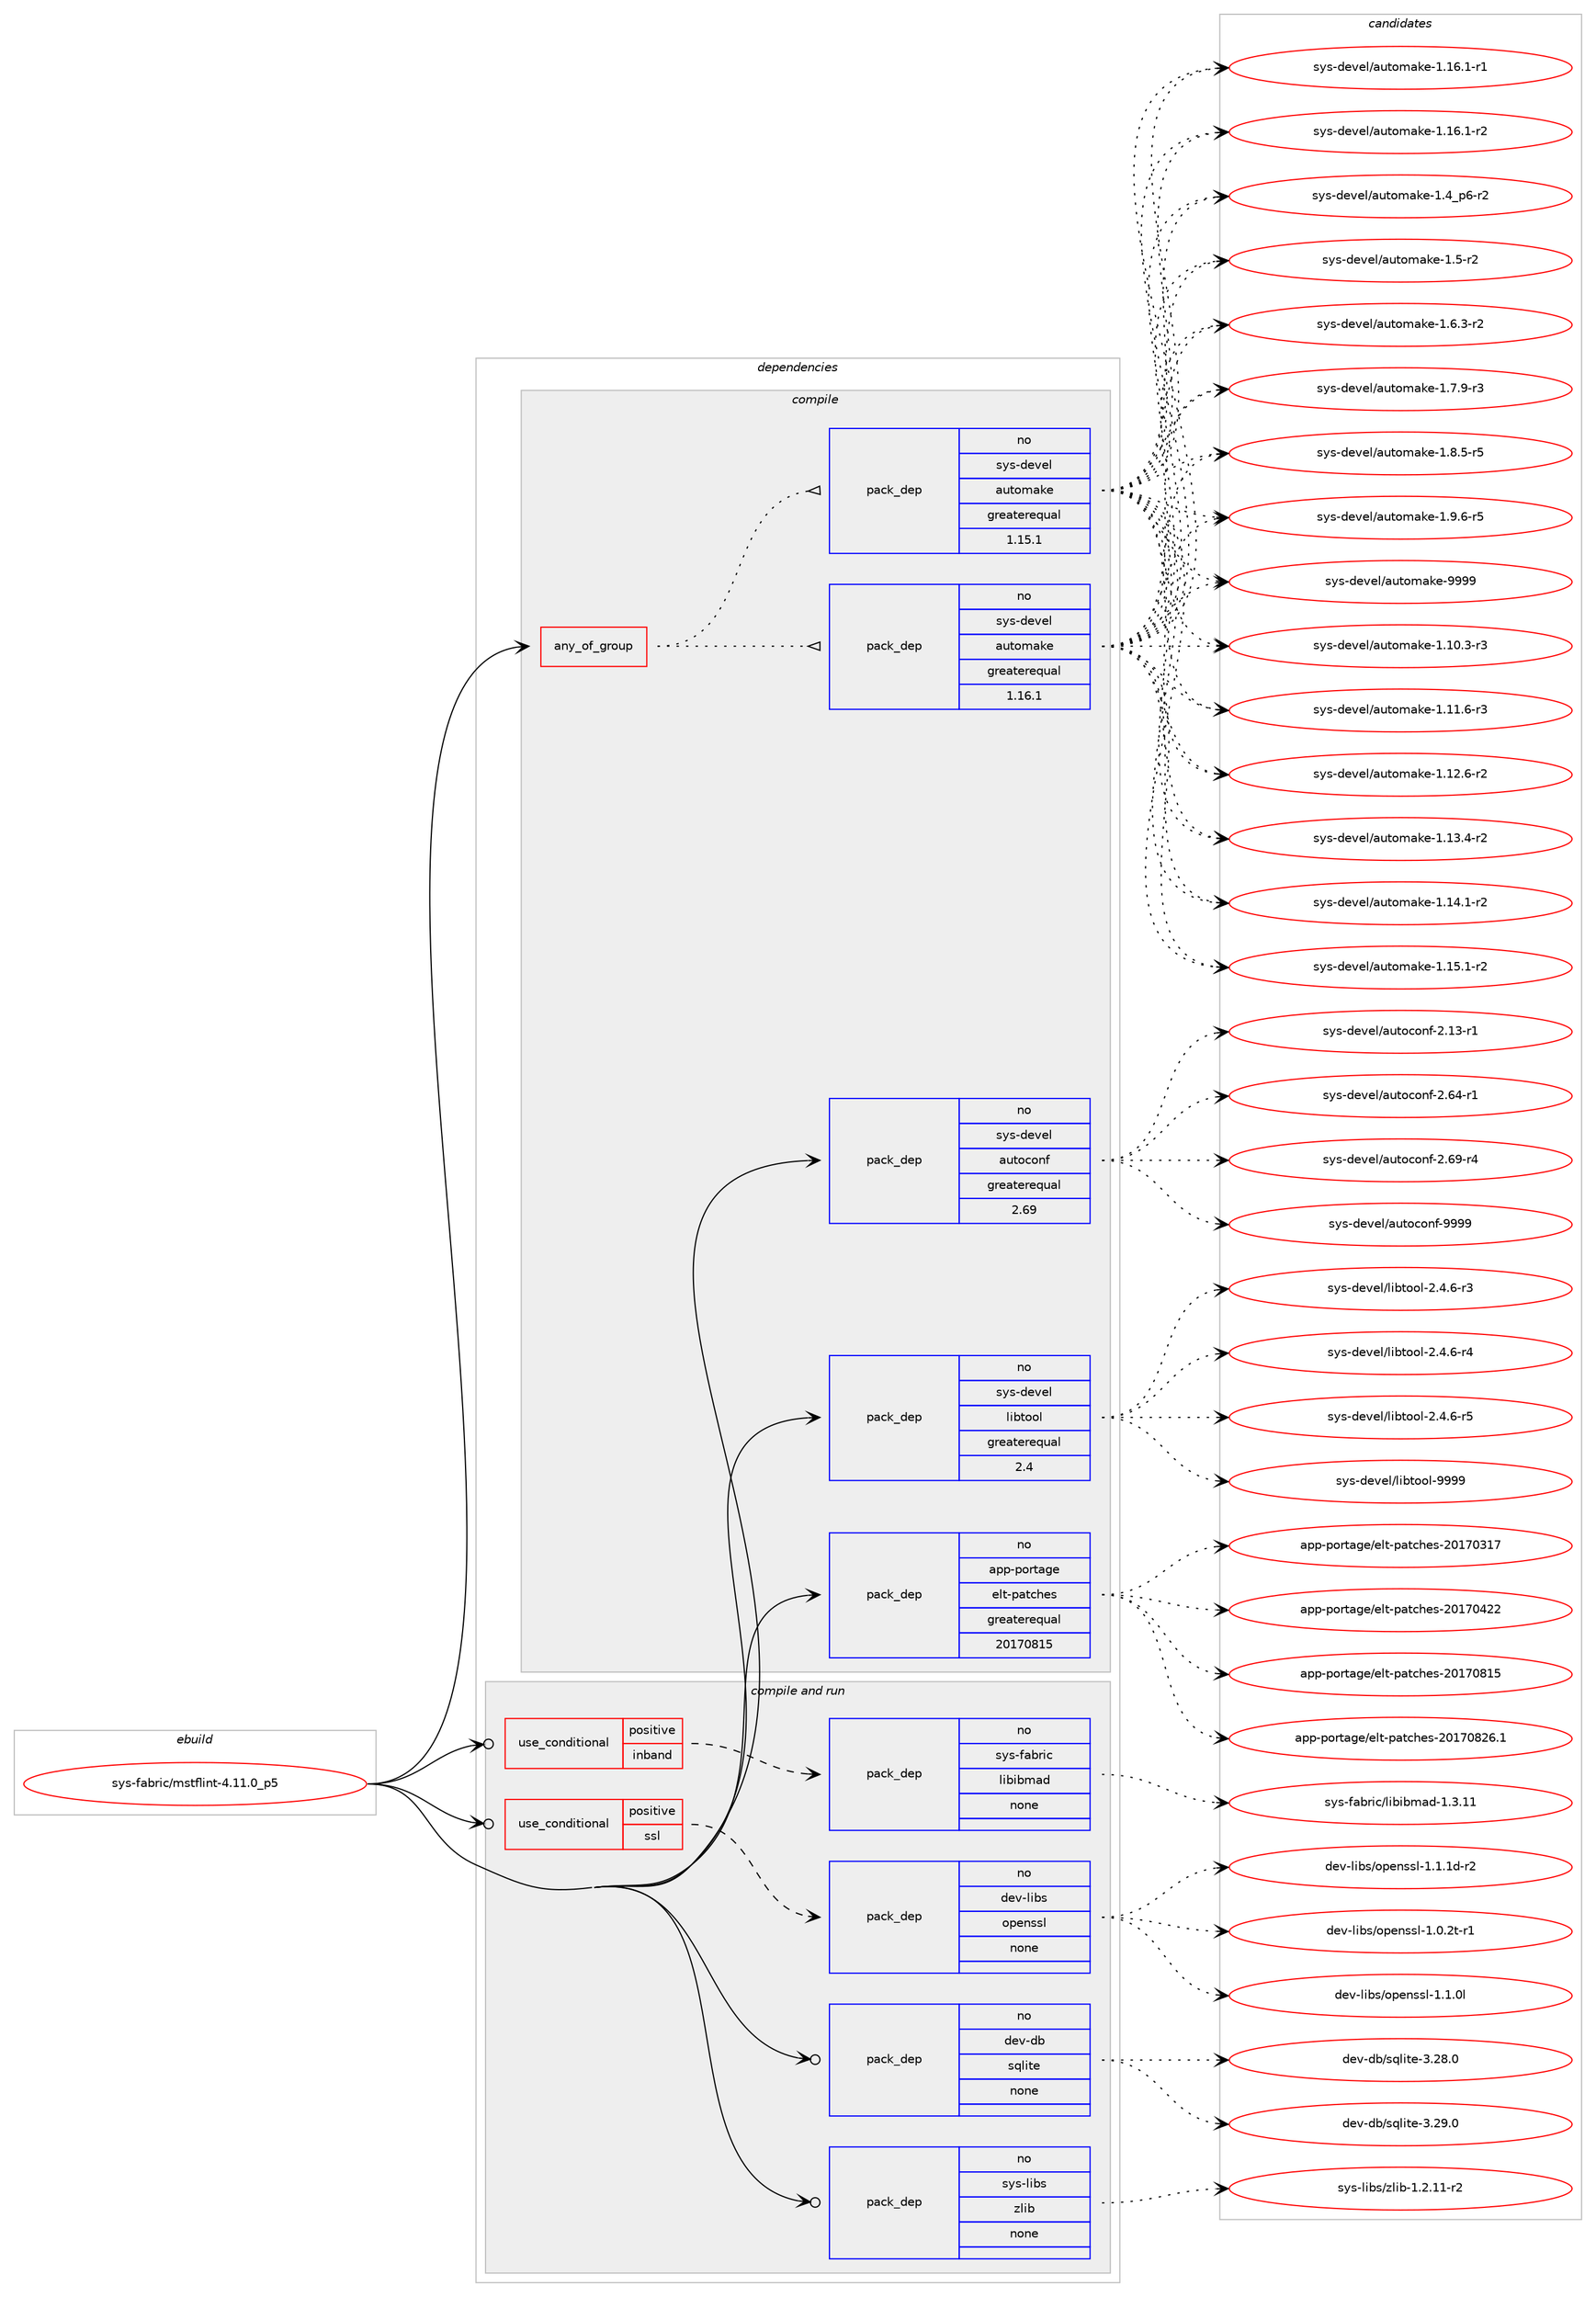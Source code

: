 digraph prolog {

# *************
# Graph options
# *************

newrank=true;
concentrate=true;
compound=true;
graph [rankdir=LR,fontname=Helvetica,fontsize=10,ranksep=1.5];#, ranksep=2.5, nodesep=0.2];
edge  [arrowhead=vee];
node  [fontname=Helvetica,fontsize=10];

# **********
# The ebuild
# **********

subgraph cluster_leftcol {
color=gray;
rank=same;
label=<<i>ebuild</i>>;
id [label="sys-fabric/mstflint-4.11.0_p5", color=red, width=4, href="../sys-fabric/mstflint-4.11.0_p5.svg"];
}

# ****************
# The dependencies
# ****************

subgraph cluster_midcol {
color=gray;
label=<<i>dependencies</i>>;
subgraph cluster_compile {
fillcolor="#eeeeee";
style=filled;
label=<<i>compile</i>>;
subgraph any15065 {
dependency890905 [label=<<TABLE BORDER="0" CELLBORDER="1" CELLSPACING="0" CELLPADDING="4"><TR><TD CELLPADDING="10">any_of_group</TD></TR></TABLE>>, shape=none, color=red];subgraph pack661189 {
dependency890906 [label=<<TABLE BORDER="0" CELLBORDER="1" CELLSPACING="0" CELLPADDING="4" WIDTH="220"><TR><TD ROWSPAN="6" CELLPADDING="30">pack_dep</TD></TR><TR><TD WIDTH="110">no</TD></TR><TR><TD>sys-devel</TD></TR><TR><TD>automake</TD></TR><TR><TD>greaterequal</TD></TR><TR><TD>1.16.1</TD></TR></TABLE>>, shape=none, color=blue];
}
dependency890905:e -> dependency890906:w [weight=20,style="dotted",arrowhead="oinv"];
subgraph pack661190 {
dependency890907 [label=<<TABLE BORDER="0" CELLBORDER="1" CELLSPACING="0" CELLPADDING="4" WIDTH="220"><TR><TD ROWSPAN="6" CELLPADDING="30">pack_dep</TD></TR><TR><TD WIDTH="110">no</TD></TR><TR><TD>sys-devel</TD></TR><TR><TD>automake</TD></TR><TR><TD>greaterequal</TD></TR><TR><TD>1.15.1</TD></TR></TABLE>>, shape=none, color=blue];
}
dependency890905:e -> dependency890907:w [weight=20,style="dotted",arrowhead="oinv"];
}
id:e -> dependency890905:w [weight=20,style="solid",arrowhead="vee"];
subgraph pack661191 {
dependency890908 [label=<<TABLE BORDER="0" CELLBORDER="1" CELLSPACING="0" CELLPADDING="4" WIDTH="220"><TR><TD ROWSPAN="6" CELLPADDING="30">pack_dep</TD></TR><TR><TD WIDTH="110">no</TD></TR><TR><TD>app-portage</TD></TR><TR><TD>elt-patches</TD></TR><TR><TD>greaterequal</TD></TR><TR><TD>20170815</TD></TR></TABLE>>, shape=none, color=blue];
}
id:e -> dependency890908:w [weight=20,style="solid",arrowhead="vee"];
subgraph pack661192 {
dependency890909 [label=<<TABLE BORDER="0" CELLBORDER="1" CELLSPACING="0" CELLPADDING="4" WIDTH="220"><TR><TD ROWSPAN="6" CELLPADDING="30">pack_dep</TD></TR><TR><TD WIDTH="110">no</TD></TR><TR><TD>sys-devel</TD></TR><TR><TD>autoconf</TD></TR><TR><TD>greaterequal</TD></TR><TR><TD>2.69</TD></TR></TABLE>>, shape=none, color=blue];
}
id:e -> dependency890909:w [weight=20,style="solid",arrowhead="vee"];
subgraph pack661193 {
dependency890910 [label=<<TABLE BORDER="0" CELLBORDER="1" CELLSPACING="0" CELLPADDING="4" WIDTH="220"><TR><TD ROWSPAN="6" CELLPADDING="30">pack_dep</TD></TR><TR><TD WIDTH="110">no</TD></TR><TR><TD>sys-devel</TD></TR><TR><TD>libtool</TD></TR><TR><TD>greaterequal</TD></TR><TR><TD>2.4</TD></TR></TABLE>>, shape=none, color=blue];
}
id:e -> dependency890910:w [weight=20,style="solid",arrowhead="vee"];
}
subgraph cluster_compileandrun {
fillcolor="#eeeeee";
style=filled;
label=<<i>compile and run</i>>;
subgraph cond214114 {
dependency890911 [label=<<TABLE BORDER="0" CELLBORDER="1" CELLSPACING="0" CELLPADDING="4"><TR><TD ROWSPAN="3" CELLPADDING="10">use_conditional</TD></TR><TR><TD>positive</TD></TR><TR><TD>inband</TD></TR></TABLE>>, shape=none, color=red];
subgraph pack661194 {
dependency890912 [label=<<TABLE BORDER="0" CELLBORDER="1" CELLSPACING="0" CELLPADDING="4" WIDTH="220"><TR><TD ROWSPAN="6" CELLPADDING="30">pack_dep</TD></TR><TR><TD WIDTH="110">no</TD></TR><TR><TD>sys-fabric</TD></TR><TR><TD>libibmad</TD></TR><TR><TD>none</TD></TR><TR><TD></TD></TR></TABLE>>, shape=none, color=blue];
}
dependency890911:e -> dependency890912:w [weight=20,style="dashed",arrowhead="vee"];
}
id:e -> dependency890911:w [weight=20,style="solid",arrowhead="odotvee"];
subgraph cond214115 {
dependency890913 [label=<<TABLE BORDER="0" CELLBORDER="1" CELLSPACING="0" CELLPADDING="4"><TR><TD ROWSPAN="3" CELLPADDING="10">use_conditional</TD></TR><TR><TD>positive</TD></TR><TR><TD>ssl</TD></TR></TABLE>>, shape=none, color=red];
subgraph pack661195 {
dependency890914 [label=<<TABLE BORDER="0" CELLBORDER="1" CELLSPACING="0" CELLPADDING="4" WIDTH="220"><TR><TD ROWSPAN="6" CELLPADDING="30">pack_dep</TD></TR><TR><TD WIDTH="110">no</TD></TR><TR><TD>dev-libs</TD></TR><TR><TD>openssl</TD></TR><TR><TD>none</TD></TR><TR><TD></TD></TR></TABLE>>, shape=none, color=blue];
}
dependency890913:e -> dependency890914:w [weight=20,style="dashed",arrowhead="vee"];
}
id:e -> dependency890913:w [weight=20,style="solid",arrowhead="odotvee"];
subgraph pack661196 {
dependency890915 [label=<<TABLE BORDER="0" CELLBORDER="1" CELLSPACING="0" CELLPADDING="4" WIDTH="220"><TR><TD ROWSPAN="6" CELLPADDING="30">pack_dep</TD></TR><TR><TD WIDTH="110">no</TD></TR><TR><TD>dev-db</TD></TR><TR><TD>sqlite</TD></TR><TR><TD>none</TD></TR><TR><TD></TD></TR></TABLE>>, shape=none, color=blue];
}
id:e -> dependency890915:w [weight=20,style="solid",arrowhead="odotvee"];
subgraph pack661197 {
dependency890916 [label=<<TABLE BORDER="0" CELLBORDER="1" CELLSPACING="0" CELLPADDING="4" WIDTH="220"><TR><TD ROWSPAN="6" CELLPADDING="30">pack_dep</TD></TR><TR><TD WIDTH="110">no</TD></TR><TR><TD>sys-libs</TD></TR><TR><TD>zlib</TD></TR><TR><TD>none</TD></TR><TR><TD></TD></TR></TABLE>>, shape=none, color=blue];
}
id:e -> dependency890916:w [weight=20,style="solid",arrowhead="odotvee"];
}
subgraph cluster_run {
fillcolor="#eeeeee";
style=filled;
label=<<i>run</i>>;
}
}

# **************
# The candidates
# **************

subgraph cluster_choices {
rank=same;
color=gray;
label=<<i>candidates</i>>;

subgraph choice661189 {
color=black;
nodesep=1;
choice11512111545100101118101108479711711611110997107101454946494846514511451 [label="sys-devel/automake-1.10.3-r3", color=red, width=4,href="../sys-devel/automake-1.10.3-r3.svg"];
choice11512111545100101118101108479711711611110997107101454946494946544511451 [label="sys-devel/automake-1.11.6-r3", color=red, width=4,href="../sys-devel/automake-1.11.6-r3.svg"];
choice11512111545100101118101108479711711611110997107101454946495046544511450 [label="sys-devel/automake-1.12.6-r2", color=red, width=4,href="../sys-devel/automake-1.12.6-r2.svg"];
choice11512111545100101118101108479711711611110997107101454946495146524511450 [label="sys-devel/automake-1.13.4-r2", color=red, width=4,href="../sys-devel/automake-1.13.4-r2.svg"];
choice11512111545100101118101108479711711611110997107101454946495246494511450 [label="sys-devel/automake-1.14.1-r2", color=red, width=4,href="../sys-devel/automake-1.14.1-r2.svg"];
choice11512111545100101118101108479711711611110997107101454946495346494511450 [label="sys-devel/automake-1.15.1-r2", color=red, width=4,href="../sys-devel/automake-1.15.1-r2.svg"];
choice11512111545100101118101108479711711611110997107101454946495446494511449 [label="sys-devel/automake-1.16.1-r1", color=red, width=4,href="../sys-devel/automake-1.16.1-r1.svg"];
choice11512111545100101118101108479711711611110997107101454946495446494511450 [label="sys-devel/automake-1.16.1-r2", color=red, width=4,href="../sys-devel/automake-1.16.1-r2.svg"];
choice115121115451001011181011084797117116111109971071014549465295112544511450 [label="sys-devel/automake-1.4_p6-r2", color=red, width=4,href="../sys-devel/automake-1.4_p6-r2.svg"];
choice11512111545100101118101108479711711611110997107101454946534511450 [label="sys-devel/automake-1.5-r2", color=red, width=4,href="../sys-devel/automake-1.5-r2.svg"];
choice115121115451001011181011084797117116111109971071014549465446514511450 [label="sys-devel/automake-1.6.3-r2", color=red, width=4,href="../sys-devel/automake-1.6.3-r2.svg"];
choice115121115451001011181011084797117116111109971071014549465546574511451 [label="sys-devel/automake-1.7.9-r3", color=red, width=4,href="../sys-devel/automake-1.7.9-r3.svg"];
choice115121115451001011181011084797117116111109971071014549465646534511453 [label="sys-devel/automake-1.8.5-r5", color=red, width=4,href="../sys-devel/automake-1.8.5-r5.svg"];
choice115121115451001011181011084797117116111109971071014549465746544511453 [label="sys-devel/automake-1.9.6-r5", color=red, width=4,href="../sys-devel/automake-1.9.6-r5.svg"];
choice115121115451001011181011084797117116111109971071014557575757 [label="sys-devel/automake-9999", color=red, width=4,href="../sys-devel/automake-9999.svg"];
dependency890906:e -> choice11512111545100101118101108479711711611110997107101454946494846514511451:w [style=dotted,weight="100"];
dependency890906:e -> choice11512111545100101118101108479711711611110997107101454946494946544511451:w [style=dotted,weight="100"];
dependency890906:e -> choice11512111545100101118101108479711711611110997107101454946495046544511450:w [style=dotted,weight="100"];
dependency890906:e -> choice11512111545100101118101108479711711611110997107101454946495146524511450:w [style=dotted,weight="100"];
dependency890906:e -> choice11512111545100101118101108479711711611110997107101454946495246494511450:w [style=dotted,weight="100"];
dependency890906:e -> choice11512111545100101118101108479711711611110997107101454946495346494511450:w [style=dotted,weight="100"];
dependency890906:e -> choice11512111545100101118101108479711711611110997107101454946495446494511449:w [style=dotted,weight="100"];
dependency890906:e -> choice11512111545100101118101108479711711611110997107101454946495446494511450:w [style=dotted,weight="100"];
dependency890906:e -> choice115121115451001011181011084797117116111109971071014549465295112544511450:w [style=dotted,weight="100"];
dependency890906:e -> choice11512111545100101118101108479711711611110997107101454946534511450:w [style=dotted,weight="100"];
dependency890906:e -> choice115121115451001011181011084797117116111109971071014549465446514511450:w [style=dotted,weight="100"];
dependency890906:e -> choice115121115451001011181011084797117116111109971071014549465546574511451:w [style=dotted,weight="100"];
dependency890906:e -> choice115121115451001011181011084797117116111109971071014549465646534511453:w [style=dotted,weight="100"];
dependency890906:e -> choice115121115451001011181011084797117116111109971071014549465746544511453:w [style=dotted,weight="100"];
dependency890906:e -> choice115121115451001011181011084797117116111109971071014557575757:w [style=dotted,weight="100"];
}
subgraph choice661190 {
color=black;
nodesep=1;
choice11512111545100101118101108479711711611110997107101454946494846514511451 [label="sys-devel/automake-1.10.3-r3", color=red, width=4,href="../sys-devel/automake-1.10.3-r3.svg"];
choice11512111545100101118101108479711711611110997107101454946494946544511451 [label="sys-devel/automake-1.11.6-r3", color=red, width=4,href="../sys-devel/automake-1.11.6-r3.svg"];
choice11512111545100101118101108479711711611110997107101454946495046544511450 [label="sys-devel/automake-1.12.6-r2", color=red, width=4,href="../sys-devel/automake-1.12.6-r2.svg"];
choice11512111545100101118101108479711711611110997107101454946495146524511450 [label="sys-devel/automake-1.13.4-r2", color=red, width=4,href="../sys-devel/automake-1.13.4-r2.svg"];
choice11512111545100101118101108479711711611110997107101454946495246494511450 [label="sys-devel/automake-1.14.1-r2", color=red, width=4,href="../sys-devel/automake-1.14.1-r2.svg"];
choice11512111545100101118101108479711711611110997107101454946495346494511450 [label="sys-devel/automake-1.15.1-r2", color=red, width=4,href="../sys-devel/automake-1.15.1-r2.svg"];
choice11512111545100101118101108479711711611110997107101454946495446494511449 [label="sys-devel/automake-1.16.1-r1", color=red, width=4,href="../sys-devel/automake-1.16.1-r1.svg"];
choice11512111545100101118101108479711711611110997107101454946495446494511450 [label="sys-devel/automake-1.16.1-r2", color=red, width=4,href="../sys-devel/automake-1.16.1-r2.svg"];
choice115121115451001011181011084797117116111109971071014549465295112544511450 [label="sys-devel/automake-1.4_p6-r2", color=red, width=4,href="../sys-devel/automake-1.4_p6-r2.svg"];
choice11512111545100101118101108479711711611110997107101454946534511450 [label="sys-devel/automake-1.5-r2", color=red, width=4,href="../sys-devel/automake-1.5-r2.svg"];
choice115121115451001011181011084797117116111109971071014549465446514511450 [label="sys-devel/automake-1.6.3-r2", color=red, width=4,href="../sys-devel/automake-1.6.3-r2.svg"];
choice115121115451001011181011084797117116111109971071014549465546574511451 [label="sys-devel/automake-1.7.9-r3", color=red, width=4,href="../sys-devel/automake-1.7.9-r3.svg"];
choice115121115451001011181011084797117116111109971071014549465646534511453 [label="sys-devel/automake-1.8.5-r5", color=red, width=4,href="../sys-devel/automake-1.8.5-r5.svg"];
choice115121115451001011181011084797117116111109971071014549465746544511453 [label="sys-devel/automake-1.9.6-r5", color=red, width=4,href="../sys-devel/automake-1.9.6-r5.svg"];
choice115121115451001011181011084797117116111109971071014557575757 [label="sys-devel/automake-9999", color=red, width=4,href="../sys-devel/automake-9999.svg"];
dependency890907:e -> choice11512111545100101118101108479711711611110997107101454946494846514511451:w [style=dotted,weight="100"];
dependency890907:e -> choice11512111545100101118101108479711711611110997107101454946494946544511451:w [style=dotted,weight="100"];
dependency890907:e -> choice11512111545100101118101108479711711611110997107101454946495046544511450:w [style=dotted,weight="100"];
dependency890907:e -> choice11512111545100101118101108479711711611110997107101454946495146524511450:w [style=dotted,weight="100"];
dependency890907:e -> choice11512111545100101118101108479711711611110997107101454946495246494511450:w [style=dotted,weight="100"];
dependency890907:e -> choice11512111545100101118101108479711711611110997107101454946495346494511450:w [style=dotted,weight="100"];
dependency890907:e -> choice11512111545100101118101108479711711611110997107101454946495446494511449:w [style=dotted,weight="100"];
dependency890907:e -> choice11512111545100101118101108479711711611110997107101454946495446494511450:w [style=dotted,weight="100"];
dependency890907:e -> choice115121115451001011181011084797117116111109971071014549465295112544511450:w [style=dotted,weight="100"];
dependency890907:e -> choice11512111545100101118101108479711711611110997107101454946534511450:w [style=dotted,weight="100"];
dependency890907:e -> choice115121115451001011181011084797117116111109971071014549465446514511450:w [style=dotted,weight="100"];
dependency890907:e -> choice115121115451001011181011084797117116111109971071014549465546574511451:w [style=dotted,weight="100"];
dependency890907:e -> choice115121115451001011181011084797117116111109971071014549465646534511453:w [style=dotted,weight="100"];
dependency890907:e -> choice115121115451001011181011084797117116111109971071014549465746544511453:w [style=dotted,weight="100"];
dependency890907:e -> choice115121115451001011181011084797117116111109971071014557575757:w [style=dotted,weight="100"];
}
subgraph choice661191 {
color=black;
nodesep=1;
choice97112112451121111141169710310147101108116451129711699104101115455048495548514955 [label="app-portage/elt-patches-20170317", color=red, width=4,href="../app-portage/elt-patches-20170317.svg"];
choice97112112451121111141169710310147101108116451129711699104101115455048495548525050 [label="app-portage/elt-patches-20170422", color=red, width=4,href="../app-portage/elt-patches-20170422.svg"];
choice97112112451121111141169710310147101108116451129711699104101115455048495548564953 [label="app-portage/elt-patches-20170815", color=red, width=4,href="../app-portage/elt-patches-20170815.svg"];
choice971121124511211111411697103101471011081164511297116991041011154550484955485650544649 [label="app-portage/elt-patches-20170826.1", color=red, width=4,href="../app-portage/elt-patches-20170826.1.svg"];
dependency890908:e -> choice97112112451121111141169710310147101108116451129711699104101115455048495548514955:w [style=dotted,weight="100"];
dependency890908:e -> choice97112112451121111141169710310147101108116451129711699104101115455048495548525050:w [style=dotted,weight="100"];
dependency890908:e -> choice97112112451121111141169710310147101108116451129711699104101115455048495548564953:w [style=dotted,weight="100"];
dependency890908:e -> choice971121124511211111411697103101471011081164511297116991041011154550484955485650544649:w [style=dotted,weight="100"];
}
subgraph choice661192 {
color=black;
nodesep=1;
choice1151211154510010111810110847971171161119911111010245504649514511449 [label="sys-devel/autoconf-2.13-r1", color=red, width=4,href="../sys-devel/autoconf-2.13-r1.svg"];
choice1151211154510010111810110847971171161119911111010245504654524511449 [label="sys-devel/autoconf-2.64-r1", color=red, width=4,href="../sys-devel/autoconf-2.64-r1.svg"];
choice1151211154510010111810110847971171161119911111010245504654574511452 [label="sys-devel/autoconf-2.69-r4", color=red, width=4,href="../sys-devel/autoconf-2.69-r4.svg"];
choice115121115451001011181011084797117116111991111101024557575757 [label="sys-devel/autoconf-9999", color=red, width=4,href="../sys-devel/autoconf-9999.svg"];
dependency890909:e -> choice1151211154510010111810110847971171161119911111010245504649514511449:w [style=dotted,weight="100"];
dependency890909:e -> choice1151211154510010111810110847971171161119911111010245504654524511449:w [style=dotted,weight="100"];
dependency890909:e -> choice1151211154510010111810110847971171161119911111010245504654574511452:w [style=dotted,weight="100"];
dependency890909:e -> choice115121115451001011181011084797117116111991111101024557575757:w [style=dotted,weight="100"];
}
subgraph choice661193 {
color=black;
nodesep=1;
choice1151211154510010111810110847108105981161111111084550465246544511451 [label="sys-devel/libtool-2.4.6-r3", color=red, width=4,href="../sys-devel/libtool-2.4.6-r3.svg"];
choice1151211154510010111810110847108105981161111111084550465246544511452 [label="sys-devel/libtool-2.4.6-r4", color=red, width=4,href="../sys-devel/libtool-2.4.6-r4.svg"];
choice1151211154510010111810110847108105981161111111084550465246544511453 [label="sys-devel/libtool-2.4.6-r5", color=red, width=4,href="../sys-devel/libtool-2.4.6-r5.svg"];
choice1151211154510010111810110847108105981161111111084557575757 [label="sys-devel/libtool-9999", color=red, width=4,href="../sys-devel/libtool-9999.svg"];
dependency890910:e -> choice1151211154510010111810110847108105981161111111084550465246544511451:w [style=dotted,weight="100"];
dependency890910:e -> choice1151211154510010111810110847108105981161111111084550465246544511452:w [style=dotted,weight="100"];
dependency890910:e -> choice1151211154510010111810110847108105981161111111084550465246544511453:w [style=dotted,weight="100"];
dependency890910:e -> choice1151211154510010111810110847108105981161111111084557575757:w [style=dotted,weight="100"];
}
subgraph choice661194 {
color=black;
nodesep=1;
choice115121115451029798114105994710810598105981099710045494651464949 [label="sys-fabric/libibmad-1.3.11", color=red, width=4,href="../sys-fabric/libibmad-1.3.11.svg"];
dependency890912:e -> choice115121115451029798114105994710810598105981099710045494651464949:w [style=dotted,weight="100"];
}
subgraph choice661195 {
color=black;
nodesep=1;
choice1001011184510810598115471111121011101151151084549464846501164511449 [label="dev-libs/openssl-1.0.2t-r1", color=red, width=4,href="../dev-libs/openssl-1.0.2t-r1.svg"];
choice100101118451081059811547111112101110115115108454946494648108 [label="dev-libs/openssl-1.1.0l", color=red, width=4,href="../dev-libs/openssl-1.1.0l.svg"];
choice1001011184510810598115471111121011101151151084549464946491004511450 [label="dev-libs/openssl-1.1.1d-r2", color=red, width=4,href="../dev-libs/openssl-1.1.1d-r2.svg"];
dependency890914:e -> choice1001011184510810598115471111121011101151151084549464846501164511449:w [style=dotted,weight="100"];
dependency890914:e -> choice100101118451081059811547111112101110115115108454946494648108:w [style=dotted,weight="100"];
dependency890914:e -> choice1001011184510810598115471111121011101151151084549464946491004511450:w [style=dotted,weight="100"];
}
subgraph choice661196 {
color=black;
nodesep=1;
choice10010111845100984711511310810511610145514650564648 [label="dev-db/sqlite-3.28.0", color=red, width=4,href="../dev-db/sqlite-3.28.0.svg"];
choice10010111845100984711511310810511610145514650574648 [label="dev-db/sqlite-3.29.0", color=red, width=4,href="../dev-db/sqlite-3.29.0.svg"];
dependency890915:e -> choice10010111845100984711511310810511610145514650564648:w [style=dotted,weight="100"];
dependency890915:e -> choice10010111845100984711511310810511610145514650574648:w [style=dotted,weight="100"];
}
subgraph choice661197 {
color=black;
nodesep=1;
choice11512111545108105981154712210810598454946504649494511450 [label="sys-libs/zlib-1.2.11-r2", color=red, width=4,href="../sys-libs/zlib-1.2.11-r2.svg"];
dependency890916:e -> choice11512111545108105981154712210810598454946504649494511450:w [style=dotted,weight="100"];
}
}

}
